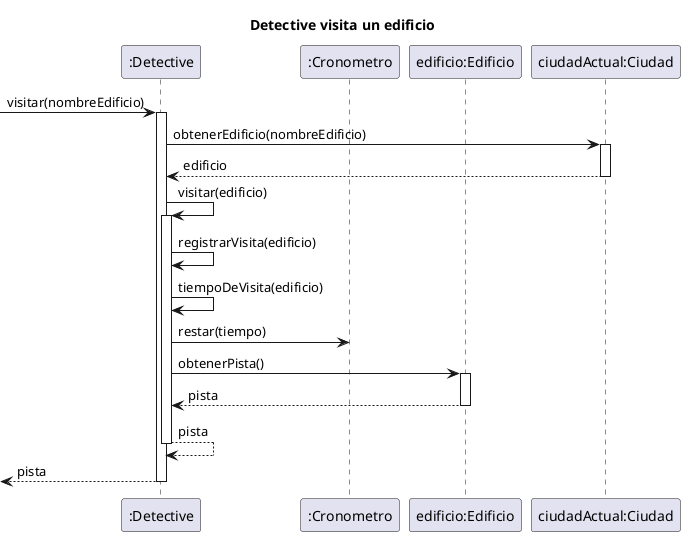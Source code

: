 @startuml

'autonumber

title "Detective visita un edificio"
participant ":Detective" as detective
participant ":Cronometro" as cron
participant "edificio:Edificio" as edificio
participant "ciudadActual:Ciudad" as ciudad

-> detective: visitar(nombreEdificio)
activate detective
detective -> ciudad: obtenerEdificio(nombreEdificio)
    activate ciudad
    return edificio
detective -> detective: visitar(edificio)
    activate detective
    detective -> detective: registrarVisita(edificio)
    detective -> detective: tiempoDeVisita(edificio)
    detective -> cron: restar(tiempo)
    detective -> edificio: obtenerPista()
        activate edificio
        return pista
    return pista
return pista

@enduml
